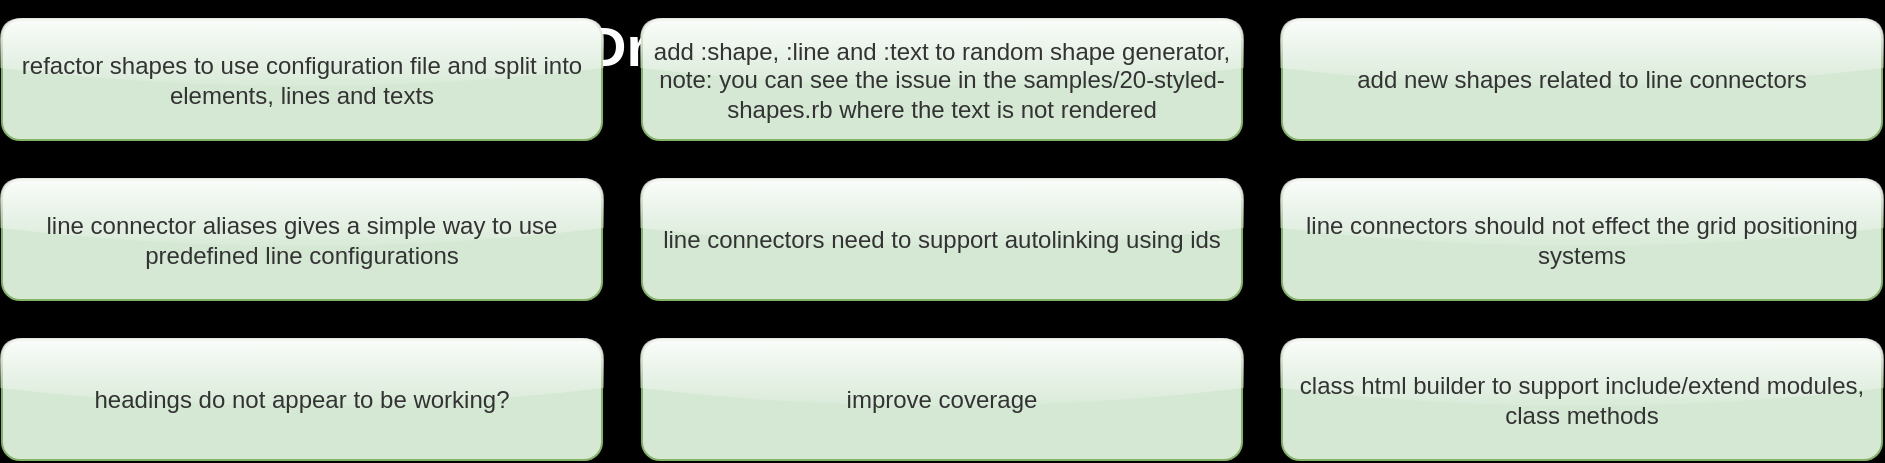 <mxfile>
  <diagram id="Jco" name="In progress">
    <mxGraphModel dx="0" dy="0" background="#000000" grid="0" gridSize="10" guides="1" tooltips="1" connect="1" arrows="1" fold="1" page="1" pageScale="1" pageWidth="1169" pageHeight="827" math="0" shadow="0">
      <root>
        <mxCell id="page_root_Jco" parent="Jco"/>
        <mxCell id="node_root_Jco" parent="page_root_Jco"/>
        <mxCell id="Jco-1" value="DrawIO DSL" style="whiteSpace=wrap;html=1;rounded=1;glass=1;fontColor=#FFFFFF;text;fontSize=28;fontStyle=1;fillColor=none" vertex="1" parent="node_root_Jco">
          <mxGeometry x="300" y="0" width="400" height="80" as="geometry"/>
        </mxCell>
        <mxCell id="Jco-3" value="refactor shapes to use configuration file and split into elements, lines and texts" style="whiteSpace=wrap;html=1;rounded=1;glass=1;fillColor=#d5e8d4;strokeColor=#82b366;fontColor=#333333" vertex="1" parent="node_root_Jco">
          <mxGeometry x="10" y="10" width="300" height="60" as="geometry"/>
        </mxCell>
        <mxCell id="Jco-4" value="add :shape, :line and :text to random shape generator, note: you can see the issue in the samples/20-styled-shapes.rb where the text is not rendered" style="whiteSpace=wrap;html=1;rounded=1;glass=1;fillColor=#d5e8d4;strokeColor=#82b366;fontColor=#333333" vertex="1" parent="node_root_Jco">
          <mxGeometry x="330" y="10" width="300" height="60" as="geometry"/>
        </mxCell>
        <mxCell id="Jco-5" value="add new shapes related to line connectors" style="whiteSpace=wrap;html=1;rounded=1;glass=1;fillColor=#d5e8d4;strokeColor=#82b366;fontColor=#333333" vertex="1" parent="node_root_Jco">
          <mxGeometry x="650" y="10" width="300" height="60" as="geometry"/>
        </mxCell>
        <mxCell id="Jco-6" value="line connector aliases gives a simple way to use predefined line configurations" style="whiteSpace=wrap;html=1;rounded=1;glass=1;fillColor=#d5e8d4;strokeColor=#82b366;fontColor=#333333" vertex="1" parent="node_root_Jco">
          <mxGeometry x="10" y="90" width="300" height="60" as="geometry"/>
        </mxCell>
        <mxCell id="Jco-7" value="line connectors need to support autolinking using ids" style="whiteSpace=wrap;html=1;rounded=1;glass=1;fillColor=#d5e8d4;strokeColor=#82b366;fontColor=#333333" vertex="1" parent="node_root_Jco">
          <mxGeometry x="330" y="90" width="300" height="60" as="geometry"/>
        </mxCell>
        <mxCell id="Jco-8" value="line connectors should not effect the grid positioning systems" style="whiteSpace=wrap;html=1;rounded=1;glass=1;fillColor=#d5e8d4;strokeColor=#82b366;fontColor=#333333" vertex="1" parent="node_root_Jco">
          <mxGeometry x="650" y="90" width="300" height="60" as="geometry"/>
        </mxCell>
        <mxCell id="Jco-9" value="headings do not appear to be working?" style="whiteSpace=wrap;html=1;rounded=1;glass=1;fillColor=#d5e8d4;strokeColor=#82b366;fontColor=#333333" vertex="1" parent="node_root_Jco">
          <mxGeometry x="10" y="170" width="300" height="60" as="geometry"/>
        </mxCell>
        <mxCell id="Jco-10" value="improve coverage" style="whiteSpace=wrap;html=1;rounded=1;glass=1;fillColor=#d5e8d4;strokeColor=#82b366;fontColor=#333333" vertex="1" parent="node_root_Jco">
          <mxGeometry x="330" y="170" width="300" height="60" as="geometry"/>
        </mxCell>
        <mxCell id="Jco-11" value="class html builder to support include/extend modules, class methods" style="whiteSpace=wrap;html=1;rounded=1;glass=1;fillColor=#d5e8d4;strokeColor=#82b366;fontColor=#333333" vertex="1" parent="node_root_Jco">
          <mxGeometry x="650" y="170" width="300" height="60" as="geometry"/>
        </mxCell>
      </root>
    </mxGraphModel>
  </diagram>
  <diagram id="MSp" name="To Do">
    <mxGraphModel dx="0" dy="0" background="#000000" grid="0" gridSize="10" guides="1" tooltips="1" connect="1" arrows="1" fold="1" page="1" pageScale="1" pageWidth="1169" pageHeight="827" math="0" shadow="0">
      <root>
        <mxCell id="page_root_MSp" parent="MSp"/>
        <mxCell id="node_root_MSp" parent="page_root_MSp"/>
        <mxCell id="MSp-2" value="refactor HTML builder to custom GEM or use existing ruby GEM" style="whiteSpace=wrap;html=1;rounded=1;glass=1;fillColor=#dae8fc;strokeColor=#6c8ebf;fontColor=#333333" vertex="1" parent="node_root_MSp">
          <mxGeometry x="10" y="10" width="300" height="60" as="geometry"/>
        </mxCell>
        <mxCell id="MSp-3" value="add page background to theme, use it whenever the theme is set at a diagram/page level" style="whiteSpace=wrap;html=1;rounded=1;glass=1;fillColor=#dae8fc;strokeColor=#6c8ebf;fontColor=#333333" vertex="1" parent="node_root_MSp">
          <mxGeometry x="330" y="10" width="300" height="60" as="geometry"/>
        </mxCell>
        <mxCell id="MSp-4" value="move DrawioDsl::Formatters::Factory::FORMATTERS to resource file" style="whiteSpace=wrap;html=1;rounded=1;glass=1;fillColor=#dae8fc;strokeColor=#6c8ebf;fontColor=#333333" vertex="1" parent="node_root_MSp">
          <mxGeometry x="650" y="10" width="300" height="60" as="geometry"/>
        </mxCell>
        <mxCell id="MSp-5" value="move DrawioDsl::Formatters::StyleBuilder::MAPPINGS to resource file" style="whiteSpace=wrap;html=1;rounded=1;glass=1;fillColor=#dae8fc;strokeColor=#6c8ebf;fontColor=#333333" vertex="1" parent="node_root_MSp">
          <mxGeometry x="10" y="90" width="300" height="60" as="geometry"/>
        </mxCell>
        <mxCell id="MSp-6" value="settings style attributes need to de-duplicate, might be best to utilize the new StyleBuilder class" style="whiteSpace=wrap;html=1;rounded=1;glass=1;fillColor=#dae8fc;strokeColor=#6c8ebf;fontColor=#333333" vertex="1" parent="node_root_MSp">
          <mxGeometry x="330" y="90" width="300" height="60" as="geometry"/>
        </mxCell>
        <mxCell id="MSp-7" value="write SVG directly into other projects" style="whiteSpace=wrap;html=1;rounded=1;glass=1;fillColor=#dae8fc;strokeColor=#6c8ebf;fontColor=#333333" vertex="1" parent="node_root_MSp">
          <mxGeometry x="650" y="90" width="300" height="60" as="geometry"/>
        </mxCell>
        <mxCell id="MSp-8" value="Nodes need to support child nodes" style="whiteSpace=wrap;html=1;rounded=1;glass=1;fillColor=#dae8fc;strokeColor=#6c8ebf;fontColor=#333333" vertex="1" parent="node_root_MSp">
          <mxGeometry x="10" y="170" width="300" height="60" as="geometry"/>
        </mxCell>
        <mxCell id="MSp-9" value="Grid layout does not position itself in relation to the last element" style="whiteSpace=wrap;html=1;rounded=1;glass=1;fillColor=#dae8fc;strokeColor=#6c8ebf;fontColor=#333333" vertex="1" parent="node_root_MSp">
          <mxGeometry x="330" y="170" width="300" height="60" as="geometry"/>
        </mxCell>
        <mxCell id="MSp-10" value="Dynamic sized shapes that expand to the size of their text" style="whiteSpace=wrap;html=1;rounded=1;glass=1;fillColor=#dae8fc;strokeColor=#6c8ebf;fontColor=#333333" vertex="1" parent="node_root_MSp">
          <mxGeometry x="650" y="170" width="300" height="60" as="geometry"/>
        </mxCell>
        <mxCell id="MSp-11" value="Control of text padding left, right, top and bottom" style="whiteSpace=wrap;html=1;rounded=1;glass=1;fillColor=#dae8fc;strokeColor=#6c8ebf;fontColor=#333333" vertex="1" parent="node_root_MSp">
          <mxGeometry x="10" y="250" width="300" height="60" as="geometry"/>
        </mxCell>
        <mxCell id="MSp-12" value="Improve the theme control over text-only shapes" style="whiteSpace=wrap;html=1;rounded=1;glass=1;fillColor=#dae8fc;strokeColor=#6c8ebf;fontColor=#333333" vertex="1" parent="node_root_MSp">
          <mxGeometry x="330" y="250" width="300" height="60" as="geometry"/>
        </mxCell>
        <mxCell id="MSp-13" value="x,y settings do not work for shapes within a grid layout" style="whiteSpace=wrap;html=1;rounded=1;glass=1;fillColor=#dae8fc;strokeColor=#6c8ebf;fontColor=#333333" vertex="1" parent="node_root_MSp">
          <mxGeometry x="650" y="250" width="300" height="60" as="geometry"/>
        </mxCell>
        <mxCell id="MSp-14" value="page layout so that you drop elements on and they are positioned correctly, e.g centered, left, right, etc, maybe a grid layout with a wrap of 1 and a width of the page is sufficient" style="whiteSpace=wrap;html=1;rounded=1;glass=1;fillColor=#dae8fc;strokeColor=#6c8ebf;fontColor=#333333" vertex="1" parent="node_root_MSp">
          <mxGeometry x="10" y="330" width="300" height="60" as="geometry"/>
        </mxCell>
      </root>
    </mxGraphModel>
  </diagram>
  <diagram id="5RA" name="Done">
    <mxGraphModel dx="0" dy="0" background="#000000" grid="0" gridSize="10" guides="1" tooltips="1" connect="1" arrows="1" fold="1" page="1" pageScale="1" pageWidth="1169" pageHeight="827" math="0" shadow="0">
      <root>
        <mxCell id="page_root_5RA" parent="5RA"/>
        <mxCell id="node_root_5RA" parent="page_root_5RA"/>
        <mxCell id="5RA-2" value="add sample for backgrounds with text on top, add support for favourite backgrounds" style="whiteSpace=wrap;html=1;rounded=1;glass=1;fillColor=#f8cecc;strokeColor=#b85450;fontColor=#333333" vertex="1" parent="node_root_5RA">
          <mxGeometry x="10" y="10" width="300" height="60" as="geometry"/>
        </mxCell>
        <mxCell id="5RA-3" value="add background themes, with foreground text color" style="whiteSpace=wrap;html=1;rounded=1;glass=1;fillColor=#f8cecc;strokeColor=#b85450;fontColor=#333333" vertex="1" parent="node_root_5RA">
          <mxGeometry x="330" y="10" width="300" height="60" as="geometry"/>
        </mxCell>
        <mxCell id="5RA-4" value="refactor shapes configuration so that it reads from custom file" style="whiteSpace=wrap;html=1;rounded=1;glass=1;fillColor=#f8cecc;strokeColor=#b85450;fontColor=#333333" vertex="1" parent="node_root_5RA">
          <mxGeometry x="650" y="10" width="300" height="60" as="geometry"/>
        </mxCell>
        <mxCell id="5RA-5" value="fix :text" style="whiteSpace=wrap;html=1;rounded=1;glass=1;fillColor=#f8cecc;strokeColor=#b85450;fontColor=#333333" vertex="1" parent="node_root_5RA">
          <mxGeometry x="10" y="90" width="300" height="60" as="geometry"/>
        </mxCell>
        <mxCell id="5RA-6" value="configuration for lines" style="whiteSpace=wrap;html=1;rounded=1;glass=1;fillColor=#f8cecc;strokeColor=#b85450;fontColor=#333333" vertex="1" parent="node_root_5RA">
          <mxGeometry x="330" y="90" width="300" height="60" as="geometry"/>
        </mxCell>
        <mxCell id="5RA-7" value="configuration for text" style="whiteSpace=wrap;html=1;rounded=1;glass=1;fillColor=#f8cecc;strokeColor=#b85450;fontColor=#333333" vertex="1" parent="node_root_5RA">
          <mxGeometry x="650" y="90" width="300" height="60" as="geometry"/>
        </mxCell>
        <mxCell id="5RA-8" value="configuration for elements" style="whiteSpace=wrap;html=1;rounded=1;glass=1;fillColor=#f8cecc;strokeColor=#b85450;fontColor=#333333" vertex="1" parent="node_root_5RA">
          <mxGeometry x="10" y="170" width="300" height="60" as="geometry"/>
        </mxCell>
        <mxCell id="5RA-9" value="configuration for line strokes" style="whiteSpace=wrap;html=1;rounded=1;glass=1;fillColor=#f8cecc;strokeColor=#b85450;fontColor=#333333" vertex="1" parent="node_root_5RA">
          <mxGeometry x="330" y="170" width="300" height="60" as="geometry"/>
        </mxCell>
        <mxCell id="5RA-10" value="configuration for connector compass direction" style="whiteSpace=wrap;html=1;rounded=1;glass=1;fillColor=#f8cecc;strokeColor=#b85450;fontColor=#333333" vertex="1" parent="node_root_5RA">
          <mxGeometry x="650" y="170" width="300" height="60" as="geometry"/>
        </mxCell>
        <mxCell id="5RA-11" value="configuration for connector design" style="whiteSpace=wrap;html=1;rounded=1;glass=1;fillColor=#f8cecc;strokeColor=#b85450;fontColor=#333333" vertex="1" parent="node_root_5RA">
          <mxGeometry x="10" y="250" width="300" height="60" as="geometry"/>
        </mxCell>
        <mxCell id="5RA-12" value="configuration for connector arrows" style="whiteSpace=wrap;html=1;rounded=1;glass=1;fillColor=#f8cecc;strokeColor=#b85450;fontColor=#333333" vertex="1" parent="node_root_5RA">
          <mxGeometry x="330" y="250" width="300" height="60" as="geometry"/>
        </mxCell>
        <mxCell id="5RA-13" value="configuration for connector waypoints" style="whiteSpace=wrap;html=1;rounded=1;glass=1;fillColor=#f8cecc;strokeColor=#b85450;fontColor=#333333" vertex="1" parent="node_root_5RA">
          <mxGeometry x="650" y="250" width="300" height="60" as="geometry"/>
        </mxCell>
        <mxCell id="5RA-14" value="export_json will output a diagram in machine readable format" style="whiteSpace=wrap;html=1;rounded=1;glass=1;fillColor=#f8cecc;strokeColor=#b85450;fontColor=#333333" vertex="1" parent="node_root_5RA">
          <mxGeometry x="10" y="330" width="300" height="60" as="geometry"/>
        </mxCell>
        <mxCell id="5RA-15" value="class html formatter to support regular html nodes such as p, h1.. ul, li that are found on the builder" style="whiteSpace=wrap;html=1;rounded=1;glass=1;fillColor=#f8cecc;strokeColor=#b85450;fontColor=#333333" vertex="1" parent="node_root_5RA">
          <mxGeometry x="330" y="330" width="300" height="60" as="geometry"/>
        </mxCell>
        <mxCell id="5RA-16" value="group box, like a regular box but with a top aligned h1 style title" style="whiteSpace=wrap;html=1;rounded=1;glass=1;fillColor=#f8cecc;strokeColor=#b85450;fontColor=#333333" vertex="1" parent="node_root_5RA">
          <mxGeometry x="650" y="330" width="300" height="60" as="geometry"/>
        </mxCell>
        <mxCell id="5RA-17" value="build a domain (class) diagram" style="whiteSpace=wrap;html=1;rounded=1;glass=1;fillColor=#f8cecc;strokeColor=#b85450;fontColor=#333333" vertex="1" parent="node_root_5RA">
          <mxGeometry x="10" y="410" width="300" height="60" as="geometry"/>
        </mxCell>
        <mxCell id="5RA-18" value="build configuration for line strokes %i[dashed dotted dashdot dashdotdot dotdotdot longdash)" style="whiteSpace=wrap;html=1;rounded=1;glass=1;fillColor=#f8cecc;strokeColor=#b85450;fontColor=#333333" vertex="1" parent="node_root_5RA">
          <mxGeometry x="330" y="410" width="300" height="60" as="geometry"/>
        </mxCell>
        <mxCell id="5RA-19" value="build configuration for line compass %i[n ne e se s sw w nw]" style="whiteSpace=wrap;html=1;rounded=1;glass=1;fillColor=#f8cecc;strokeColor=#b85450;fontColor=#333333" vertex="1" parent="node_root_5RA">
          <mxGeometry x="650" y="410" width="300" height="60" as="geometry"/>
        </mxCell>
        <mxCell id="5RA-20" value="build configuration for line shape %i[style1 style2 style3 style4]" style="whiteSpace=wrap;html=1;rounded=1;glass=1;fillColor=#f8cecc;strokeColor=#b85450;fontColor=#333333" vertex="1" parent="node_root_5RA">
          <mxGeometry x="10" y="490" width="300" height="60" as="geometry"/>
        </mxCell>
        <mxCell id="5RA-21" value="build configuration for arrows %i[straight triangle diamond circle cross short default none plain skewed_dash concave er_many er_one er_one_optional er_one_mandatory er_many_optional er_many_mandatory]" style="whiteSpace=wrap;html=1;rounded=1;glass=1;fillColor=#f8cecc;strokeColor=#b85450;fontColor=#333333" vertex="1" parent="node_root_5RA">
          <mxGeometry x="330" y="490" width="300" height="60" as="geometry"/>
        </mxCell>
        <mxCell id="5RA-22" value="refactor the shape-&gt;text_only (boolean) to category (symbol)" style="whiteSpace=wrap;html=1;rounded=1;glass=1;fillColor=#f8cecc;strokeColor=#b85450;fontColor=#333333" vertex="1" parent="node_root_5RA">
          <mxGeometry x="650" y="490" width="300" height="60" as="geometry"/>
        </mxCell>
        <mxCell id="5RA-23" value="ensure that ids are working as expected" style="whiteSpace=wrap;html=1;rounded=1;glass=1;fillColor=#f8cecc;strokeColor=#b85450;fontColor=#333333" vertex="1" parent="node_root_5RA">
          <mxGeometry x="10" y="570" width="300" height="60" as="geometry"/>
        </mxCell>
        <mxCell id="5RA-24" value="alter the initial parameter of all shapes so that it can be an ID, without named attribute" style="whiteSpace=wrap;html=1;rounded=1;glass=1;fillColor=#f8cecc;strokeColor=#b85450;fontColor=#333333" vertex="1" parent="node_root_5RA">
          <mxGeometry x="330" y="570" width="300" height="60" as="geometry"/>
        </mxCell>
        <mxCell id="5RA-25" value="move project-plan files" style="whiteSpace=wrap;html=1;rounded=1;glass=1;fillColor=#f8cecc;strokeColor=#b85450;fontColor=#333333" vertex="1" parent="node_root_5RA">
          <mxGeometry x="650" y="570" width="300" height="60" as="geometry"/>
        </mxCell>
        <mxCell id="5RA-26" value="alter configure_shape so it sets the default shape key and use that for selecting the default HTML formatter" style="whiteSpace=wrap;html=1;rounded=1;glass=1;fillColor=#f8cecc;strokeColor=#b85450;fontColor=#333333" vertex="1" parent="node_root_5RA">
          <mxGeometry x="10" y="650" width="300" height="60" as="geometry"/>
        </mxCell>
        <mxCell id="5RA-27" value="add todo shape to simplify project plan drawing" style="whiteSpace=wrap;html=1;rounded=1;glass=1;fillColor=#f8cecc;strokeColor=#b85450;fontColor=#333333" vertex="1" parent="node_root_5RA">
          <mxGeometry x="330" y="650" width="300" height="60" as="geometry"/>
        </mxCell>
        <mxCell id="5RA-28" value="introduce .value property to shape and let it use either formatted HTML or plain text title" style="whiteSpace=wrap;html=1;rounded=1;glass=1;fillColor=#f8cecc;strokeColor=#b85450;fontColor=#333333" vertex="1" parent="node_root_5RA">
          <mxGeometry x="650" y="650" width="300" height="60" as="geometry"/>
        </mxCell>
        <mxCell id="5RA-29" value="formatter DSL that can render HTML directly into the value property" style="whiteSpace=wrap;html=1;rounded=1;glass=1;fillColor=#f8cecc;strokeColor=#b85450;fontColor=#333333" vertex="1" parent="node_root_5RA">
          <mxGeometry x="10" y="730" width="300" height="60" as="geometry"/>
        </mxCell>
        <mxCell id="5RA-30" value="formatter DSL for class and interface generation" style="whiteSpace=wrap;html=1;rounded=1;glass=1;fillColor=#f8cecc;strokeColor=#b85450;fontColor=#333333" vertex="1" parent="node_root_5RA">
          <mxGeometry x="330" y="730" width="300" height="60" as="geometry"/>
        </mxCell>
        <mxCell id="5RA-31" value="generate extension based graphics based on drawio extensions.js" style="whiteSpace=wrap;html=1;rounded=1;glass=1;fillColor=#f8cecc;strokeColor=#b85450;fontColor=#333333" vertex="1" parent="node_root_5RA">
          <mxGeometry x="650" y="730" width="300" height="60" as="geometry"/>
        </mxCell>
        <mxCell id="5RA-32" value="active? flag on page defaulting to true. set to false to exclude page from diagram." style="whiteSpace=wrap;html=1;rounded=1;glass=1;fillColor=#f8cecc;strokeColor=#b85450;fontColor=#333333" vertex="1" parent="node_root_5RA">
          <mxGeometry x="10" y="810" width="300" height="60" as="geometry"/>
        </mxCell>
        <mxCell id="5RA-33" value="first level child nodes need to hang of node 1" style="whiteSpace=wrap;html=1;rounded=1;glass=1;fillColor=#f8cecc;strokeColor=#b85450;fontColor=#333333" vertex="1" parent="node_root_5RA">
          <mxGeometry x="330" y="810" width="300" height="60" as="geometry"/>
        </mxCell>
        <mxCell id="5RA-34" value="node has child nodes and add_node will set a nodes parent" style="whiteSpace=wrap;html=1;rounded=1;glass=1;fillColor=#f8cecc;strokeColor=#b85450;fontColor=#333333" vertex="1" parent="node_root_5RA">
          <mxGeometry x="650" y="810" width="300" height="60" as="geometry"/>
        </mxCell>
        <mxCell id="5RA-35" value="nodes can belong to a parent node, the top level node responds with truthy to root?" style="whiteSpace=wrap;html=1;rounded=1;glass=1;fillColor=#f8cecc;strokeColor=#b85450;fontColor=#333333" vertex="1" parent="node_root_5RA">
          <mxGeometry x="10" y="890" width="300" height="60" as="geometry"/>
        </mxCell>
        <mxCell id="5RA-36" value="add sample diagram for the github readme file" style="whiteSpace=wrap;html=1;rounded=1;glass=1;fillColor=#f8cecc;strokeColor=#b85450;fontColor=#333333" vertex="1" parent="node_root_5RA">
          <mxGeometry x="330" y="890" width="300" height="60" as="geometry"/>
        </mxCell>
        <mxCell id="5RA-37" value="write samples into docs folder and display in readme" style="whiteSpace=wrap;html=1;rounded=1;glass=1;fillColor=#f8cecc;strokeColor=#b85450;fontColor=#333333" vertex="1" parent="node_root_5RA">
          <mxGeometry x="650" y="890" width="300" height="60" as="geometry"/>
        </mxCell>
        <mxCell id="5RA-38" value="add export as .PNG, needs to take a page number as the PNG will not support multiple pages" style="whiteSpace=wrap;html=1;rounded=1;glass=1;fillColor=#f8cecc;strokeColor=#b85450;fontColor=#333333" vertex="1" parent="node_root_5RA">
          <mxGeometry x="10" y="970" width="300" height="60" as="geometry"/>
        </mxCell>
        <mxCell id="5RA-39" value="add export as .SVG, needs to take a page number as the SVG will not support multiple pages" style="whiteSpace=wrap;html=1;rounded=1;glass=1;fillColor=#f8cecc;strokeColor=#b85450;fontColor=#333333" vertex="1" parent="node_root_5RA">
          <mxGeometry x="330" y="970" width="300" height="60" as="geometry"/>
        </mxCell>
        <mxCell id="5RA-40" value="add save as .drawio" style="whiteSpace=wrap;html=1;rounded=1;glass=1;fillColor=#f8cecc;strokeColor=#b85450;fontColor=#333333" vertex="1" parent="node_root_5RA">
          <mxGeometry x="650" y="970" width="300" height="60" as="geometry"/>
        </mxCell>
      </root>
    </mxGraphModel>
  </diagram>
</mxfile>
